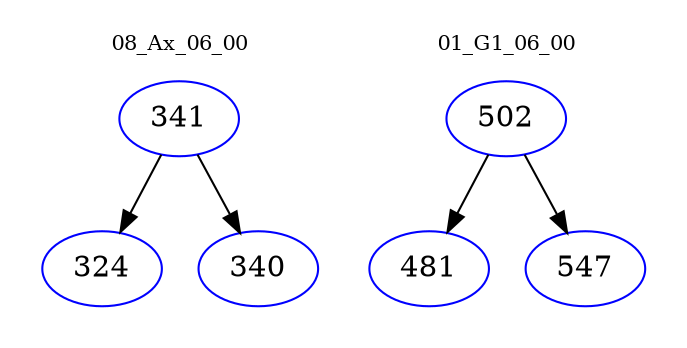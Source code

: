 digraph{
subgraph cluster_0 {
color = white
label = "08_Ax_06_00";
fontsize=10;
T0_341 [label="341", color="blue"]
T0_341 -> T0_324 [color="black"]
T0_324 [label="324", color="blue"]
T0_341 -> T0_340 [color="black"]
T0_340 [label="340", color="blue"]
}
subgraph cluster_1 {
color = white
label = "01_G1_06_00";
fontsize=10;
T1_502 [label="502", color="blue"]
T1_502 -> T1_481 [color="black"]
T1_481 [label="481", color="blue"]
T1_502 -> T1_547 [color="black"]
T1_547 [label="547", color="blue"]
}
}
